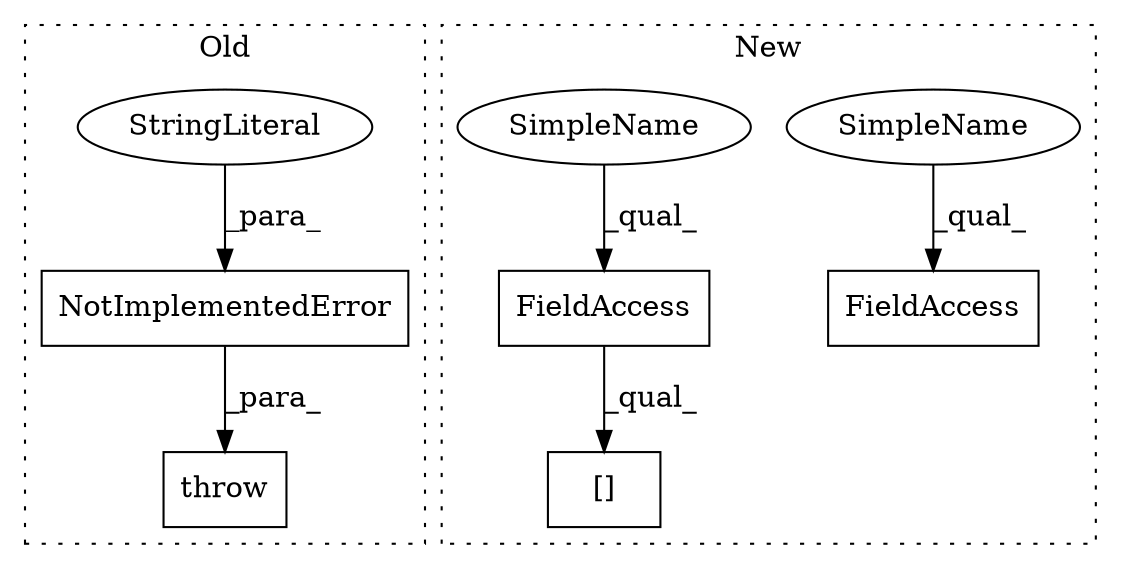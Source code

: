 digraph G {
subgraph cluster0 {
1 [label="NotImplementedError" a="32" s="435,504" l="20,1" shape="box"];
3 [label="throw" a="53" s="429" l="6" shape="box"];
4 [label="StringLiteral" a="45" s="455" l="49" shape="ellipse"];
label = "Old";
style="dotted";
}
subgraph cluster1 {
2 [label="[]" a="2" s="763,777" l="13,1" shape="box"];
5 [label="FieldAccess" a="22" s="763" l="12" shape="box"];
6 [label="FieldAccess" a="22" s="560" l="11" shape="box"];
7 [label="SimpleName" a="42" s="560" l="4" shape="ellipse"];
8 [label="SimpleName" a="42" s="763" l="4" shape="ellipse"];
label = "New";
style="dotted";
}
1 -> 3 [label="_para_"];
4 -> 1 [label="_para_"];
5 -> 2 [label="_qual_"];
7 -> 6 [label="_qual_"];
8 -> 5 [label="_qual_"];
}